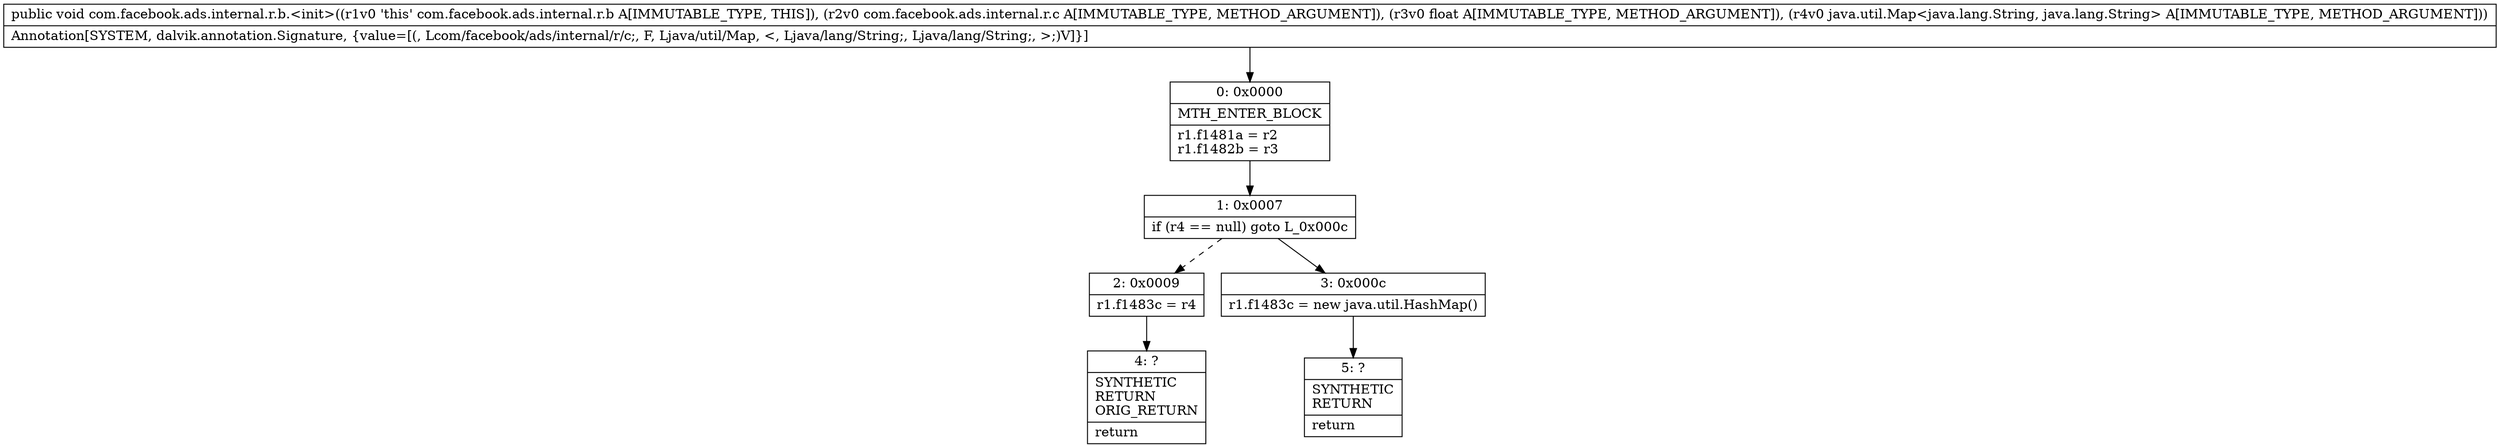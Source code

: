 digraph "CFG forcom.facebook.ads.internal.r.b.\<init\>(Lcom\/facebook\/ads\/internal\/r\/c;FLjava\/util\/Map;)V" {
Node_0 [shape=record,label="{0\:\ 0x0000|MTH_ENTER_BLOCK\l|r1.f1481a = r2\lr1.f1482b = r3\l}"];
Node_1 [shape=record,label="{1\:\ 0x0007|if (r4 == null) goto L_0x000c\l}"];
Node_2 [shape=record,label="{2\:\ 0x0009|r1.f1483c = r4\l}"];
Node_3 [shape=record,label="{3\:\ 0x000c|r1.f1483c = new java.util.HashMap()\l}"];
Node_4 [shape=record,label="{4\:\ ?|SYNTHETIC\lRETURN\lORIG_RETURN\l|return\l}"];
Node_5 [shape=record,label="{5\:\ ?|SYNTHETIC\lRETURN\l|return\l}"];
MethodNode[shape=record,label="{public void com.facebook.ads.internal.r.b.\<init\>((r1v0 'this' com.facebook.ads.internal.r.b A[IMMUTABLE_TYPE, THIS]), (r2v0 com.facebook.ads.internal.r.c A[IMMUTABLE_TYPE, METHOD_ARGUMENT]), (r3v0 float A[IMMUTABLE_TYPE, METHOD_ARGUMENT]), (r4v0 java.util.Map\<java.lang.String, java.lang.String\> A[IMMUTABLE_TYPE, METHOD_ARGUMENT]))  | Annotation[SYSTEM, dalvik.annotation.Signature, \{value=[(, Lcom\/facebook\/ads\/internal\/r\/c;, F, Ljava\/util\/Map, \<, Ljava\/lang\/String;, Ljava\/lang\/String;, \>;)V]\}]\l}"];
MethodNode -> Node_0;
Node_0 -> Node_1;
Node_1 -> Node_2[style=dashed];
Node_1 -> Node_3;
Node_2 -> Node_4;
Node_3 -> Node_5;
}

